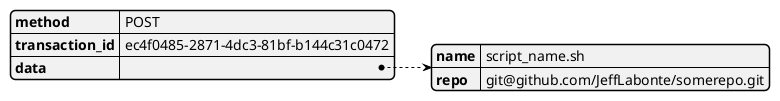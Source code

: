 @startjson
{
	"method": "POST",
	"transaction_id": "ec4f0485-2871-4dc3-81bf-b144c31c0472",
	"data": {
		"name": "script_name.sh",
		"repo": "git@github.com/JeffLabonte/somerepo.git"
	}
}
@endjson
